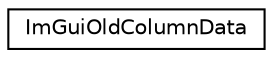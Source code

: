 digraph "Graphical Class Hierarchy"
{
 // LATEX_PDF_SIZE
  edge [fontname="Helvetica",fontsize="10",labelfontname="Helvetica",labelfontsize="10"];
  node [fontname="Helvetica",fontsize="10",shape=record];
  rankdir="LR";
  Node0 [label="ImGuiOldColumnData",height=0.2,width=0.4,color="black", fillcolor="white", style="filled",URL="$struct_im_gui_old_column_data.html",tooltip=" "];
}
